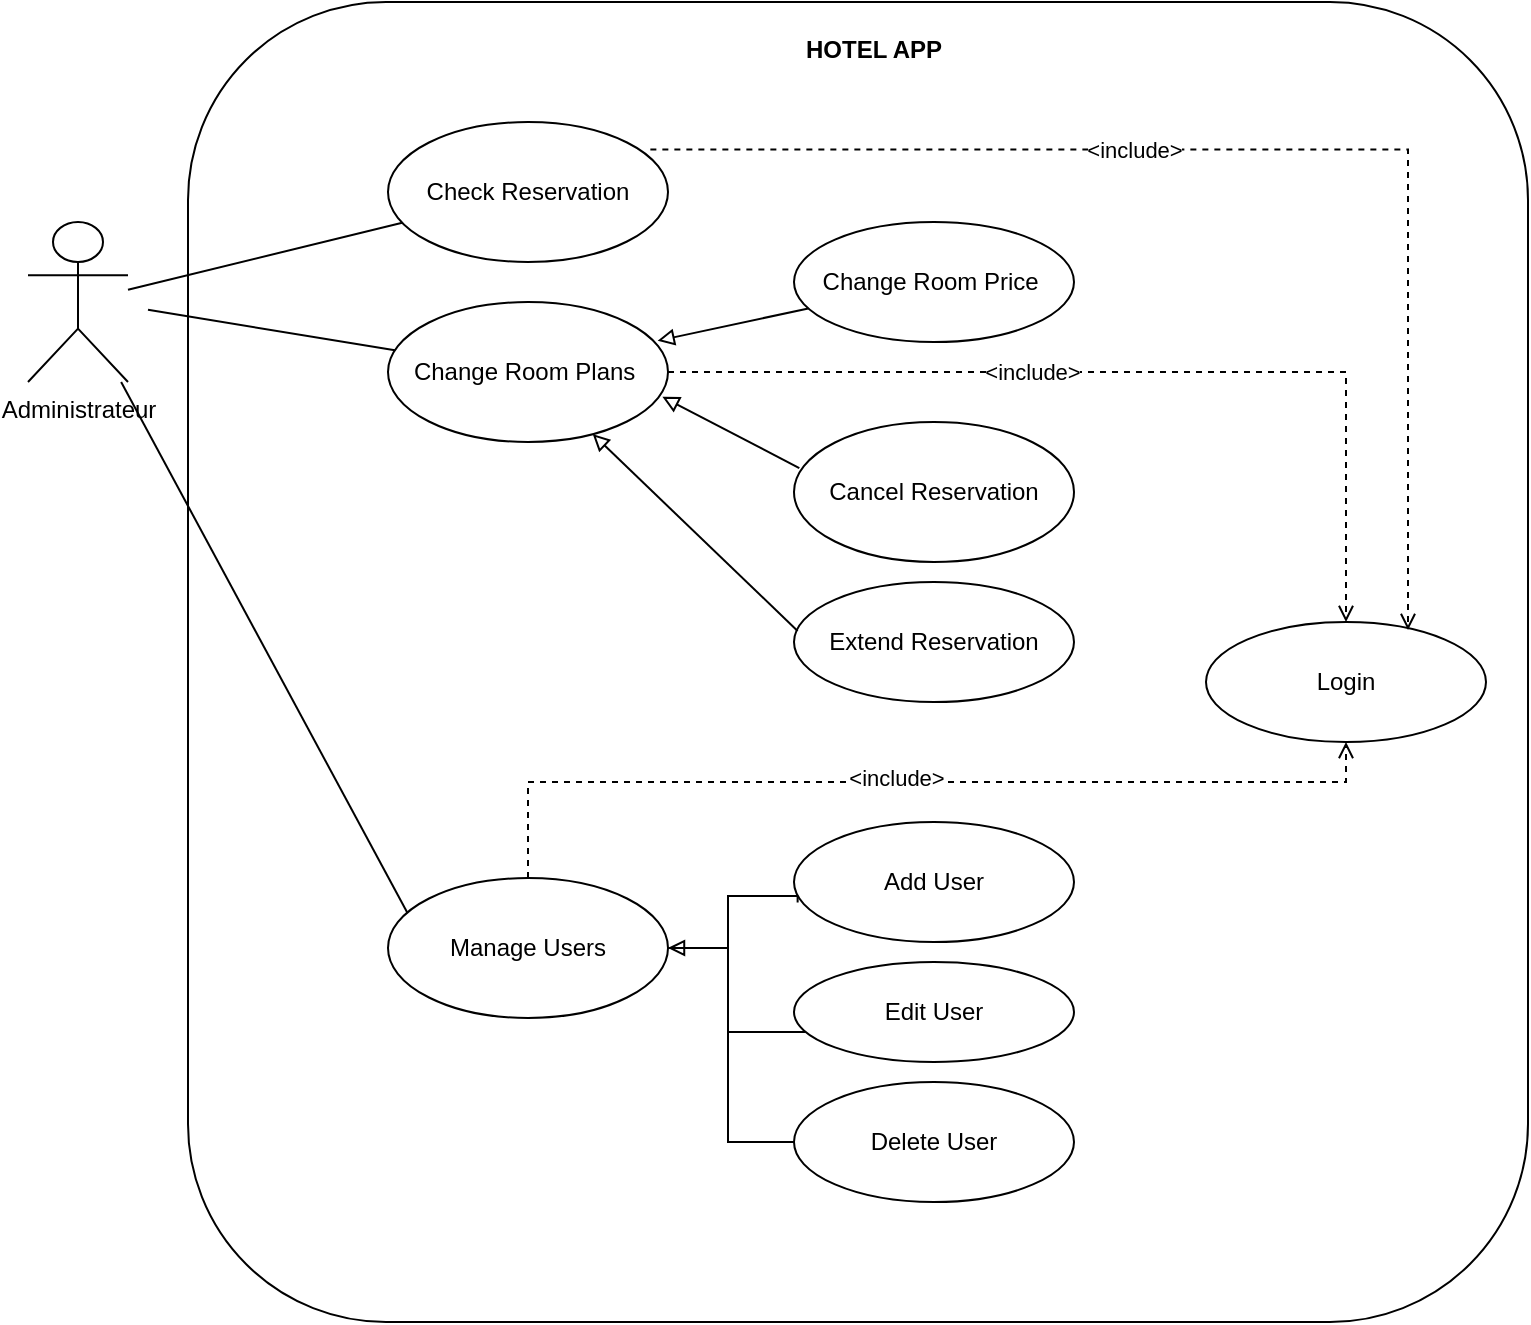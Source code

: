 <mxfile version="20.5.1" type="google"><diagram id="B4xERwNzaduy3YINseCA" name="Page-1"><mxGraphModel grid="1" page="1" gridSize="10" guides="1" tooltips="1" connect="1" arrows="1" fold="1" pageScale="1" pageWidth="850" pageHeight="1100" math="0" shadow="0"><root><mxCell id="0"/><mxCell id="1" parent="0"/><mxCell id="pFbLMDoErHFNWj64xw_m-1" value="" style="rounded=1;whiteSpace=wrap;html=1;" vertex="1" parent="1"><mxGeometry x="130" y="150" width="670" height="660" as="geometry"/></mxCell><mxCell id="pFbLMDoErHFNWj64xw_m-7" style="rounded=0;orthogonalLoop=1;jettySize=auto;html=1;endArrow=none;endFill=0;" edge="1" parent="1" source="pFbLMDoErHFNWj64xw_m-2" target="pFbLMDoErHFNWj64xw_m-6"><mxGeometry relative="1" as="geometry"/></mxCell><mxCell id="pFbLMDoErHFNWj64xw_m-19" style="edgeStyle=none;rounded=0;orthogonalLoop=1;jettySize=auto;html=1;entryX=0.074;entryY=0.266;entryDx=0;entryDy=0;entryPerimeter=0;startArrow=none;startFill=0;endArrow=none;endFill=0;" edge="1" parent="1" source="pFbLMDoErHFNWj64xw_m-2" target="pFbLMDoErHFNWj64xw_m-18"><mxGeometry relative="1" as="geometry"/></mxCell><mxCell id="pFbLMDoErHFNWj64xw_m-2" value="Administrateur" style="shape=umlActor;verticalLabelPosition=bottom;verticalAlign=top;html=1;outlineConnect=0;" vertex="1" parent="1"><mxGeometry x="50" y="260" width="50" height="80" as="geometry"/></mxCell><mxCell id="pFbLMDoErHFNWj64xw_m-5" value="Login" style="ellipse;whiteSpace=wrap;html=1;" vertex="1" parent="1"><mxGeometry x="639" y="460" width="140" height="60" as="geometry"/></mxCell><mxCell id="pFbLMDoErHFNWj64xw_m-6" value="Check Reservation" style="ellipse;whiteSpace=wrap;html=1;" vertex="1" parent="1"><mxGeometry x="230" y="210" width="140" height="70" as="geometry"/></mxCell><mxCell id="pFbLMDoErHFNWj64xw_m-27" style="edgeStyle=orthogonalEdgeStyle;rounded=0;orthogonalLoop=1;jettySize=auto;html=1;startArrow=none;startFill=0;endArrow=open;endFill=0;dashed=1;" edge="1" parent="1" source="pFbLMDoErHFNWj64xw_m-8" target="pFbLMDoErHFNWj64xw_m-5"><mxGeometry relative="1" as="geometry"/></mxCell><mxCell id="pFbLMDoErHFNWj64xw_m-30" value="&amp;lt;include&amp;gt;" style="edgeLabel;html=1;align=center;verticalAlign=middle;resizable=0;points=[];" connectable="0" vertex="1" parent="pFbLMDoErHFNWj64xw_m-27"><mxGeometry x="-0.218" relative="1" as="geometry"><mxPoint as="offset"/></mxGeometry></mxCell><mxCell id="pFbLMDoErHFNWj64xw_m-8" value="Change Room Plans&amp;nbsp;" style="ellipse;whiteSpace=wrap;html=1;" vertex="1" parent="1"><mxGeometry x="230" y="300" width="140" height="70" as="geometry"/></mxCell><mxCell id="pFbLMDoErHFNWj64xw_m-10" value="Change Room Price&amp;nbsp;" style="ellipse;whiteSpace=wrap;html=1;" vertex="1" parent="1"><mxGeometry x="433" y="260" width="140" height="60" as="geometry"/></mxCell><mxCell id="pFbLMDoErHFNWj64xw_m-13" value="" style="endArrow=none;endSize=16;endFill=0;html=1;rounded=0;startArrow=block;startFill=0;exitX=0.963;exitY=0.277;exitDx=0;exitDy=0;exitPerimeter=0;" edge="1" parent="1" source="pFbLMDoErHFNWj64xw_m-8" target="pFbLMDoErHFNWj64xw_m-10"><mxGeometry width="160" relative="1" as="geometry"><mxPoint x="360" y="320" as="sourcePoint"/><mxPoint x="447.2" y="305.43" as="targetPoint"/></mxGeometry></mxCell><mxCell id="pFbLMDoErHFNWj64xw_m-14" value="Cancel Reservation" style="ellipse;whiteSpace=wrap;html=1;" vertex="1" parent="1"><mxGeometry x="433" y="360" width="140" height="70" as="geometry"/></mxCell><mxCell id="pFbLMDoErHFNWj64xw_m-15" value="" style="endArrow=none;endFill=0;html=1;rounded=0;startArrow=block;startFill=0;exitX=0.98;exitY=0.677;exitDx=0;exitDy=0;entryX=0.019;entryY=0.329;entryDx=0;entryDy=0;entryPerimeter=0;exitPerimeter=0;" edge="1" parent="1" source="pFbLMDoErHFNWj64xw_m-8" target="pFbLMDoErHFNWj64xw_m-14"><mxGeometry width="160" relative="1" as="geometry"><mxPoint x="377.62" y="354.17" as="sourcePoint"/><mxPoint x="449.033" y="370.785" as="targetPoint"/></mxGeometry></mxCell><mxCell id="pFbLMDoErHFNWj64xw_m-16" value="Extend Reservation" style="ellipse;whiteSpace=wrap;html=1;" vertex="1" parent="1"><mxGeometry x="433" y="440" width="140" height="60" as="geometry"/></mxCell><mxCell id="pFbLMDoErHFNWj64xw_m-17" value="" style="endArrow=none;endSize=16;endFill=0;html=1;rounded=0;startArrow=block;startFill=0;entryX=0.013;entryY=0.408;entryDx=0;entryDy=0;entryPerimeter=0;" edge="1" parent="1" source="pFbLMDoErHFNWj64xw_m-8" target="pFbLMDoErHFNWj64xw_m-16"><mxGeometry width="160" relative="1" as="geometry"><mxPoint x="359.497" y="369.749" as="sourcePoint"/><mxPoint x="445.66" y="443.03" as="targetPoint"/></mxGeometry></mxCell><mxCell id="pFbLMDoErHFNWj64xw_m-23" style="edgeStyle=orthogonalEdgeStyle;rounded=0;orthogonalLoop=1;jettySize=auto;html=1;entryX=0.013;entryY=0.671;entryDx=0;entryDy=0;entryPerimeter=0;startArrow=none;startFill=0;endArrow=none;endFill=0;" edge="1" parent="1" source="pFbLMDoErHFNWj64xw_m-18" target="pFbLMDoErHFNWj64xw_m-22"><mxGeometry relative="1" as="geometry"><Array as="points"><mxPoint x="400" y="623"/><mxPoint x="400" y="597"/></Array></mxGeometry></mxCell><mxCell id="pFbLMDoErHFNWj64xw_m-24" style="edgeStyle=orthogonalEdgeStyle;rounded=0;orthogonalLoop=1;jettySize=auto;html=1;startArrow=none;startFill=0;endArrow=none;endFill=0;" edge="1" parent="1" source="pFbLMDoErHFNWj64xw_m-18" target="pFbLMDoErHFNWj64xw_m-21"><mxGeometry relative="1" as="geometry"><Array as="points"><mxPoint x="400" y="623"/><mxPoint x="400" y="665"/></Array></mxGeometry></mxCell><mxCell id="pFbLMDoErHFNWj64xw_m-25" style="edgeStyle=orthogonalEdgeStyle;rounded=0;orthogonalLoop=1;jettySize=auto;html=1;startArrow=block;startFill=0;endArrow=none;endFill=0;entryX=0.083;entryY=0.243;entryDx=0;entryDy=0;entryPerimeter=0;" edge="1" parent="1" source="pFbLMDoErHFNWj64xw_m-18" target="pFbLMDoErHFNWj64xw_m-20"><mxGeometry relative="1" as="geometry"><Array as="points"><mxPoint x="400" y="623"/><mxPoint x="400" y="720"/><mxPoint x="445" y="720"/></Array></mxGeometry></mxCell><mxCell id="pFbLMDoErHFNWj64xw_m-28" style="edgeStyle=orthogonalEdgeStyle;rounded=0;orthogonalLoop=1;jettySize=auto;html=1;startArrow=none;startFill=0;endArrow=open;endFill=0;dashed=1;" edge="1" parent="1" source="pFbLMDoErHFNWj64xw_m-18" target="pFbLMDoErHFNWj64xw_m-5"><mxGeometry relative="1" as="geometry"><Array as="points"><mxPoint x="300" y="540"/><mxPoint x="709" y="540"/></Array></mxGeometry></mxCell><mxCell id="pFbLMDoErHFNWj64xw_m-29" value="&amp;lt;include&amp;gt;" style="edgeLabel;html=1;align=center;verticalAlign=middle;resizable=0;points=[];" connectable="0" vertex="1" parent="pFbLMDoErHFNWj64xw_m-28"><mxGeometry x="-0.03" y="2" relative="1" as="geometry"><mxPoint as="offset"/></mxGeometry></mxCell><mxCell id="pFbLMDoErHFNWj64xw_m-18" value="Manage Users" style="ellipse;whiteSpace=wrap;html=1;" vertex="1" parent="1"><mxGeometry x="230" y="588" width="140" height="70" as="geometry"/></mxCell><mxCell id="pFbLMDoErHFNWj64xw_m-20" value="Delete User" style="ellipse;whiteSpace=wrap;html=1;" vertex="1" parent="1"><mxGeometry x="433" y="690" width="140" height="60" as="geometry"/></mxCell><mxCell id="pFbLMDoErHFNWj64xw_m-21" value="Edit User" style="ellipse;whiteSpace=wrap;html=1;" vertex="1" parent="1"><mxGeometry x="433" y="630" width="140" height="50" as="geometry"/></mxCell><mxCell id="pFbLMDoErHFNWj64xw_m-22" value="Add User" style="ellipse;whiteSpace=wrap;html=1;" vertex="1" parent="1"><mxGeometry x="433" y="560" width="140" height="60" as="geometry"/></mxCell><mxCell id="pFbLMDoErHFNWj64xw_m-26" style="rounded=0;orthogonalLoop=1;jettySize=auto;html=1;endArrow=none;endFill=0;" edge="1" parent="1" target="pFbLMDoErHFNWj64xw_m-8"><mxGeometry relative="1" as="geometry"><mxPoint x="110" y="303.889" as="sourcePoint"/><mxPoint x="247.113" y="270.372" as="targetPoint"/></mxGeometry></mxCell><mxCell id="pFbLMDoErHFNWj64xw_m-31" style="edgeStyle=orthogonalEdgeStyle;rounded=0;orthogonalLoop=1;jettySize=auto;html=1;startArrow=none;startFill=0;endArrow=open;endFill=0;dashed=1;exitX=0.937;exitY=0.283;exitDx=0;exitDy=0;exitPerimeter=0;" edge="1" parent="1"><mxGeometry relative="1" as="geometry"><mxPoint x="361.18" y="223.81" as="sourcePoint"/><mxPoint x="740" y="464" as="targetPoint"/><Array as="points"><mxPoint x="740" y="224"/></Array></mxGeometry></mxCell><mxCell id="pFbLMDoErHFNWj64xw_m-32" value="&amp;lt;include&amp;gt;" style="edgeLabel;html=1;align=center;verticalAlign=middle;resizable=0;points=[];" connectable="0" vertex="1" parent="pFbLMDoErHFNWj64xw_m-31"><mxGeometry x="-0.218" relative="1" as="geometry"><mxPoint as="offset"/></mxGeometry></mxCell><mxCell id="pFbLMDoErHFNWj64xw_m-33" value="HOTEL APP" style="text;align=center;fontStyle=1;verticalAlign=middle;spacingLeft=3;spacingRight=3;strokeColor=none;rotatable=0;points=[[0,0.5],[1,0.5]];portConstraint=eastwest;" vertex="1" parent="1"><mxGeometry x="433" y="160" width="80" height="26" as="geometry"/></mxCell></root></mxGraphModel></diagram></mxfile>